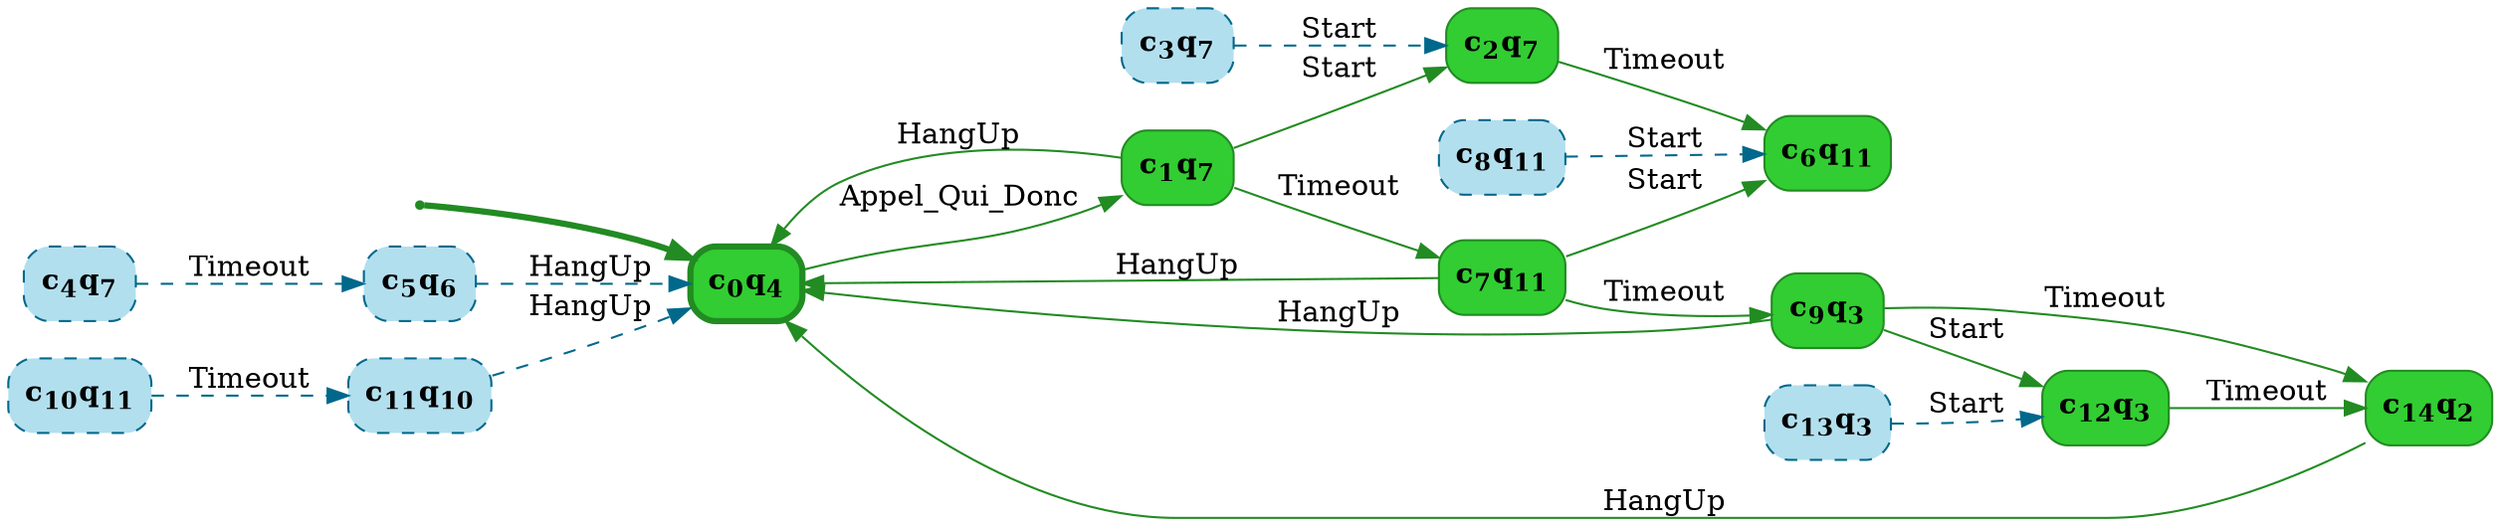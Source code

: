 digraph g {

	rankdir="LR"

	__invisible__[shape="point", color="forestgreen"]
	c0q4[label=<<b>c<sub>0</sub>q<sub>4</sub></b>>, shape="box", style="rounded, filled", fillcolor="limegreen", color="forestgreen", penwidth=3] // Initial
	c1q7[label=<<b>c<sub>1</sub>q<sub>7</sub></b>>, shape="box", style="rounded, filled", fillcolor="limegreen", color="forestgreen"]
	c2q7[label=<<b>c<sub>2</sub>q<sub>7</sub></b>>, shape="box", style="rounded, filled", fillcolor="limegreen", color="forestgreen"]
	c6q11[label=<<b>c<sub>6</sub>q<sub>11</sub></b>>, shape="box", style="rounded, filled", fillcolor="limegreen", color="forestgreen"]
	c7q11[label=<<b>c<sub>7</sub>q<sub>11</sub></b>>, shape="box", style="rounded, filled", fillcolor="limegreen", color="forestgreen"]
	c9q3[label=<<b>c<sub>9</sub>q<sub>3</sub></b>>, shape="box", style="rounded, filled", fillcolor="limegreen", color="forestgreen"]
	c12q3[label=<<b>c<sub>12</sub>q<sub>3</sub></b>>, shape="box", style="rounded, filled", fillcolor="limegreen", color="forestgreen"]
	c14q2[label=<<b>c<sub>14</sub>q<sub>2</sub></b>>, shape="box", style="rounded, filled", fillcolor="limegreen", color="forestgreen"]
	c3q7[label=<<b>c<sub>3</sub>q<sub>7</sub></b>>, shape="box", style="rounded, filled, dashed", fillcolor="lightblue2", color="deepskyblue4"]
	c4q7[label=<<b>c<sub>4</sub>q<sub>7</sub></b>>, shape="box", style="rounded, filled, dashed", fillcolor="lightblue2", color="deepskyblue4"]
	c5q6[label=<<b>c<sub>5</sub>q<sub>6</sub></b>>, shape="box", style="rounded, filled, dashed", fillcolor="lightblue2", color="deepskyblue4"]
	c8q11[label=<<b>c<sub>8</sub>q<sub>11</sub></b>>, shape="box", style="rounded, filled, dashed", fillcolor="lightblue2", color="deepskyblue4"]
	c10q11[label=<<b>c<sub>10</sub>q<sub>11</sub></b>>, shape="box", style="rounded, filled, dashed", fillcolor="lightblue2", color="deepskyblue4"]
	c11q10[label=<<b>c<sub>11</sub>q<sub>10</sub></b>>, shape="box", style="rounded, filled, dashed", fillcolor="lightblue2", color="deepskyblue4"]
	c13q3[label=<<b>c<sub>13</sub>q<sub>3</sub></b>>, shape="box", style="rounded, filled, dashed", fillcolor="lightblue2", color="deepskyblue4"]

	__invisible__ -> c0q4[penwidth=3, color="forestgreen"]
	c0q4 -> c1q7[label=<Appel_Qui_Donc>, color="forestgreen"]
	c1q7 -> c0q4[label=<HangUp>, color="forestgreen"]
	c1q7 -> c2q7[label=<Start>, color="forestgreen"]
	c2q7 -> c6q11[label=<Timeout>, color="forestgreen"]
	c1q7 -> c7q11[label=<Timeout>, color="forestgreen"]
	c7q11 -> c0q4[label=<HangUp>, color="forestgreen"]
	c7q11 -> c6q11[label=<Start>, color="forestgreen"]
	c7q11 -> c9q3[label=<Timeout>, color="forestgreen"]
	c9q3 -> c0q4[label=<HangUp>, color="forestgreen"]
	c9q3 -> c12q3[label=<Start>, color="forestgreen"]
	c12q3 -> c14q2[label=<Timeout>, color="forestgreen"]
	c14q2 -> c0q4[label=<HangUp>, color="forestgreen"]
	c9q3 -> c14q2[label=<Timeout>, color="forestgreen"]
	c3q7 -> c2q7[label=<Start>, color="deepskyblue4", style="dashed"]
	c4q7 -> c5q6[label=<Timeout>, color="deepskyblue4", style="dashed"]
	c5q6 -> c0q4[label=<HangUp>, color="deepskyblue4", style="dashed"]
	c8q11 -> c6q11[label=<Start>, color="deepskyblue4", style="dashed"]
	c10q11 -> c11q10[label=<Timeout>, color="deepskyblue4", style="dashed"]
	c13q3 -> c12q3[label=<Start>, color="deepskyblue4", style="dashed"]
	c11q10 -> c0q4[label=<HangUp>, color="deepskyblue4", style="dashed"]

}
